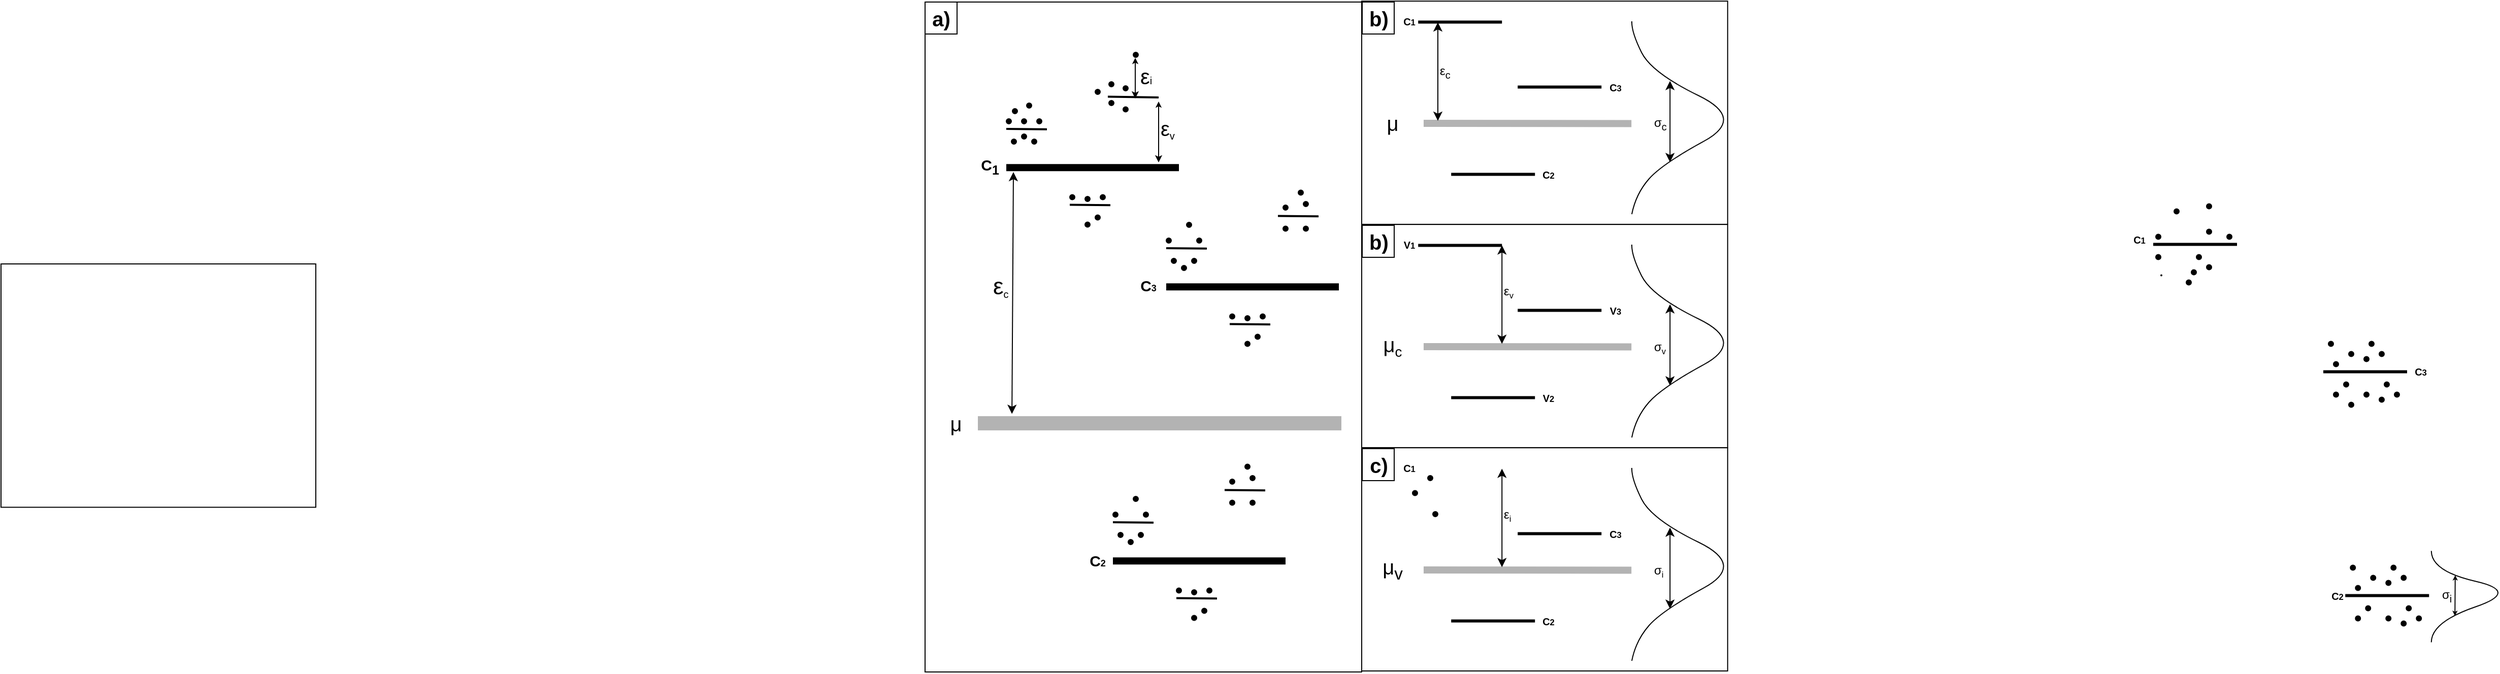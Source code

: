 <mxfile version="21.2.9" type="device">
  <diagram name="Page-1" id="FfpQ_IazZVa8o45NC3K8">
    <mxGraphModel dx="3419" dy="682" grid="1" gridSize="10" guides="1" tooltips="1" connect="1" arrows="1" fold="1" page="1" pageScale="1" pageWidth="2339" pageHeight="3300" math="0" shadow="0">
      <root>
        <mxCell id="0" />
        <mxCell id="1" parent="0" />
        <mxCell id="MrRq66L4TLLm8c6IWFrE-815" value="" style="rounded=0;whiteSpace=wrap;html=1;fillColor=none;" vertex="1" parent="1">
          <mxGeometry x="890" y="61" width="430" height="660" as="geometry" />
        </mxCell>
        <mxCell id="MrRq66L4TLLm8c6IWFrE-690" value="" style="rounded=0;whiteSpace=wrap;html=1;fillColor=none;movable=0;resizable=0;rotatable=0;deletable=0;editable=0;locked=1;connectable=0;" vertex="1" parent="1">
          <mxGeometry x="-20" y="319" width="310" height="239.75" as="geometry" />
        </mxCell>
        <mxCell id="MrRq66L4TLLm8c6IWFrE-689" value="" style="rounded=0;whiteSpace=wrap;html=1;fillColor=none;" vertex="1" parent="1">
          <mxGeometry x="1320" y="60.12" width="360.38" height="219.88" as="geometry" />
        </mxCell>
        <mxCell id="MrRq66L4TLLm8c6IWFrE-182" value="" style="ellipse;whiteSpace=wrap;html=1;aspect=fixed;fillColor=#000000;" vertex="1" parent="1">
          <mxGeometry x="2102" y="309.75" width="5" height="5" as="geometry" />
        </mxCell>
        <mxCell id="MrRq66L4TLLm8c6IWFrE-183" value="" style="endArrow=none;html=1;rounded=0;strokeColor=#B3B3B3;strokeWidth=14;" edge="1" parent="1">
          <mxGeometry width="50" height="50" relative="1" as="geometry">
            <mxPoint x="942" y="476" as="sourcePoint" />
            <mxPoint x="1300" y="476" as="targetPoint" />
          </mxGeometry>
        </mxCell>
        <mxCell id="MrRq66L4TLLm8c6IWFrE-185" value="" style="endArrow=none;html=1;rounded=0;strokeWidth=3;" edge="1" parent="1">
          <mxGeometry width="50" height="50" relative="1" as="geometry">
            <mxPoint x="2099.5" y="299.75" as="sourcePoint" />
            <mxPoint x="2182" y="299.75" as="targetPoint" />
          </mxGeometry>
        </mxCell>
        <mxCell id="MrRq66L4TLLm8c6IWFrE-188" value="" style="ellipse;whiteSpace=wrap;html=1;aspect=fixed;fillColor=#000000;" vertex="1" parent="1">
          <mxGeometry x="2132" y="334.75" width="5" height="5" as="geometry" />
        </mxCell>
        <mxCell id="MrRq66L4TLLm8c6IWFrE-189" value="" style="ellipse;whiteSpace=wrap;html=1;aspect=fixed;fillColor=#000000;" vertex="1" parent="1">
          <mxGeometry x="2107" y="329.75" width="1" height="1" as="geometry" />
        </mxCell>
        <mxCell id="MrRq66L4TLLm8c6IWFrE-190" value="" style="ellipse;whiteSpace=wrap;html=1;aspect=fixed;fillColor=#000000;" vertex="1" parent="1">
          <mxGeometry x="2142" y="309.75" width="5" height="5" as="geometry" />
        </mxCell>
        <mxCell id="MrRq66L4TLLm8c6IWFrE-191" value="" style="ellipse;whiteSpace=wrap;html=1;aspect=fixed;fillColor=#000000;" vertex="1" parent="1">
          <mxGeometry x="2152" y="259.75" width="5" height="5" as="geometry" />
        </mxCell>
        <mxCell id="MrRq66L4TLLm8c6IWFrE-192" value="" style="ellipse;whiteSpace=wrap;html=1;aspect=fixed;fillColor=#000000;" vertex="1" parent="1">
          <mxGeometry x="2152" y="319.75" width="5" height="5" as="geometry" />
        </mxCell>
        <mxCell id="MrRq66L4TLLm8c6IWFrE-193" value="" style="ellipse;whiteSpace=wrap;html=1;aspect=fixed;fillColor=#000000;" vertex="1" parent="1">
          <mxGeometry x="2102" y="289.75" width="5" height="5" as="geometry" />
        </mxCell>
        <mxCell id="MrRq66L4TLLm8c6IWFrE-194" value="" style="ellipse;whiteSpace=wrap;html=1;aspect=fixed;fillColor=#000000;" vertex="1" parent="1">
          <mxGeometry x="2172" y="289.75" width="5" height="5" as="geometry" />
        </mxCell>
        <mxCell id="MrRq66L4TLLm8c6IWFrE-195" value="" style="ellipse;whiteSpace=wrap;html=1;aspect=fixed;fillColor=#000000;" vertex="1" parent="1">
          <mxGeometry x="2137" y="324.75" width="5" height="5" as="geometry" />
        </mxCell>
        <mxCell id="MrRq66L4TLLm8c6IWFrE-196" value="" style="ellipse;whiteSpace=wrap;html=1;aspect=fixed;fillColor=#000000;" vertex="1" parent="1">
          <mxGeometry x="2120" y="264.75" width="5" height="5" as="geometry" />
        </mxCell>
        <mxCell id="MrRq66L4TLLm8c6IWFrE-197" value="" style="ellipse;whiteSpace=wrap;html=1;aspect=fixed;fillColor=#000000;" vertex="1" parent="1">
          <mxGeometry x="2152" y="284.75" width="5" height="5" as="geometry" />
        </mxCell>
        <mxCell id="MrRq66L4TLLm8c6IWFrE-198" value="" style="endArrow=none;html=1;rounded=0;strokeWidth=3;" edge="1" parent="1">
          <mxGeometry width="50" height="50" relative="1" as="geometry">
            <mxPoint x="2288.63" y="645.75" as="sourcePoint" />
            <mxPoint x="2371.13" y="645.75" as="targetPoint" />
          </mxGeometry>
        </mxCell>
        <mxCell id="MrRq66L4TLLm8c6IWFrE-199" value="" style="ellipse;whiteSpace=wrap;html=1;aspect=fixed;fillColor=#000000;" vertex="1" parent="1">
          <mxGeometry x="2293.63" y="615.75" width="5" height="5" as="geometry" />
        </mxCell>
        <mxCell id="MrRq66L4TLLm8c6IWFrE-200" value="" style="ellipse;whiteSpace=wrap;html=1;aspect=fixed;fillColor=#000000;" vertex="1" parent="1">
          <mxGeometry x="2313.63" y="625.75" width="5" height="5" as="geometry" />
        </mxCell>
        <mxCell id="MrRq66L4TLLm8c6IWFrE-201" value="" style="ellipse;whiteSpace=wrap;html=1;aspect=fixed;fillColor=#000000;" vertex="1" parent="1">
          <mxGeometry x="2298.63" y="635.75" width="5" height="5" as="geometry" />
        </mxCell>
        <mxCell id="MrRq66L4TLLm8c6IWFrE-202" value="" style="ellipse;whiteSpace=wrap;html=1;aspect=fixed;fillColor=#000000;" vertex="1" parent="1">
          <mxGeometry x="2333.63" y="615.75" width="5" height="5" as="geometry" />
        </mxCell>
        <mxCell id="MrRq66L4TLLm8c6IWFrE-203" value="" style="ellipse;whiteSpace=wrap;html=1;aspect=fixed;fillColor=#000000;" vertex="1" parent="1">
          <mxGeometry x="2343.63" y="625.75" width="5" height="5" as="geometry" />
        </mxCell>
        <mxCell id="MrRq66L4TLLm8c6IWFrE-204" value="" style="ellipse;whiteSpace=wrap;html=1;aspect=fixed;fillColor=#000000;" vertex="1" parent="1">
          <mxGeometry x="2328.63" y="630.75" width="5" height="5" as="geometry" />
        </mxCell>
        <mxCell id="MrRq66L4TLLm8c6IWFrE-205" value="" style="ellipse;whiteSpace=wrap;html=1;aspect=fixed;fillColor=#000000;" vertex="1" parent="1">
          <mxGeometry x="2308.63" y="655.75" width="5" height="5" as="geometry" />
        </mxCell>
        <mxCell id="MrRq66L4TLLm8c6IWFrE-206" value="" style="ellipse;whiteSpace=wrap;html=1;aspect=fixed;fillColor=#000000;" vertex="1" parent="1">
          <mxGeometry x="2328.63" y="665.75" width="5" height="5" as="geometry" />
        </mxCell>
        <mxCell id="MrRq66L4TLLm8c6IWFrE-207" value="" style="ellipse;whiteSpace=wrap;html=1;aspect=fixed;fillColor=#000000;" vertex="1" parent="1">
          <mxGeometry x="2348.63" y="655.75" width="5" height="5" as="geometry" />
        </mxCell>
        <mxCell id="MrRq66L4TLLm8c6IWFrE-208" value="" style="ellipse;whiteSpace=wrap;html=1;aspect=fixed;fillColor=#000000;" vertex="1" parent="1">
          <mxGeometry x="2358.63" y="665.75" width="5" height="5" as="geometry" />
        </mxCell>
        <mxCell id="MrRq66L4TLLm8c6IWFrE-209" value="" style="ellipse;whiteSpace=wrap;html=1;aspect=fixed;fillColor=#000000;" vertex="1" parent="1">
          <mxGeometry x="2343.63" y="670.75" width="5" height="5" as="geometry" />
        </mxCell>
        <mxCell id="MrRq66L4TLLm8c6IWFrE-210" value="" style="ellipse;whiteSpace=wrap;html=1;aspect=fixed;fillColor=#000000;" vertex="1" parent="1">
          <mxGeometry x="2298.63" y="665.75" width="5" height="5" as="geometry" />
        </mxCell>
        <mxCell id="MrRq66L4TLLm8c6IWFrE-213" value="" style="endArrow=classic;startArrow=classic;html=1;rounded=0;endSize=2;startSize=2;" edge="1" parent="1">
          <mxGeometry width="50" height="50" relative="1" as="geometry">
            <mxPoint x="2396.63" y="665.75" as="sourcePoint" />
            <mxPoint x="2396.9" y="625.75" as="targetPoint" />
          </mxGeometry>
        </mxCell>
        <mxCell id="MrRq66L4TLLm8c6IWFrE-214" value="σ&lt;sub&gt;i&lt;/sub&gt;" style="text;html=1;strokeColor=none;fillColor=none;align=left;verticalAlign=middle;whiteSpace=wrap;rounded=0;" vertex="1" parent="1">
          <mxGeometry x="2381.63" y="630.75" width="20" height="30" as="geometry" />
        </mxCell>
        <mxCell id="MrRq66L4TLLm8c6IWFrE-215" value="&lt;b style=&quot;&quot;&gt;&lt;font size=&quot;1&quot;&gt;C&lt;/font&gt;&lt;span style=&quot;font-size: 8.333px;&quot;&gt;1&lt;/span&gt;&lt;/b&gt;" style="text;html=1;strokeColor=none;fillColor=none;align=center;verticalAlign=middle;whiteSpace=wrap;rounded=0;" vertex="1" parent="1">
          <mxGeometry x="2070" y="280.25" width="32" height="30" as="geometry" />
        </mxCell>
        <mxCell id="MrRq66L4TLLm8c6IWFrE-216" value="&lt;b style=&quot;&quot;&gt;&lt;font size=&quot;1&quot;&gt;C&lt;/font&gt;&lt;span style=&quot;font-size: 8.333px;&quot;&gt;2&lt;/span&gt;&lt;/b&gt;" style="text;html=1;strokeColor=none;fillColor=none;align=center;verticalAlign=middle;whiteSpace=wrap;rounded=0;" vertex="1" parent="1">
          <mxGeometry x="2265.13" y="630.75" width="32" height="30" as="geometry" />
        </mxCell>
        <mxCell id="MrRq66L4TLLm8c6IWFrE-217" value="" style="endArrow=none;html=1;rounded=0;strokeWidth=3;" edge="1" parent="1">
          <mxGeometry width="50" height="50" relative="1" as="geometry">
            <mxPoint x="2267" y="425.25" as="sourcePoint" />
            <mxPoint x="2349.5" y="425.25" as="targetPoint" />
          </mxGeometry>
        </mxCell>
        <mxCell id="MrRq66L4TLLm8c6IWFrE-218" value="" style="ellipse;whiteSpace=wrap;html=1;aspect=fixed;fillColor=#000000;" vertex="1" parent="1">
          <mxGeometry x="2272" y="395.25" width="5" height="5" as="geometry" />
        </mxCell>
        <mxCell id="MrRq66L4TLLm8c6IWFrE-219" value="" style="ellipse;whiteSpace=wrap;html=1;aspect=fixed;fillColor=#000000;" vertex="1" parent="1">
          <mxGeometry x="2292" y="405.25" width="5" height="5" as="geometry" />
        </mxCell>
        <mxCell id="MrRq66L4TLLm8c6IWFrE-220" value="" style="ellipse;whiteSpace=wrap;html=1;aspect=fixed;fillColor=#000000;" vertex="1" parent="1">
          <mxGeometry x="2277" y="415.25" width="5" height="5" as="geometry" />
        </mxCell>
        <mxCell id="MrRq66L4TLLm8c6IWFrE-221" value="" style="ellipse;whiteSpace=wrap;html=1;aspect=fixed;fillColor=#000000;" vertex="1" parent="1">
          <mxGeometry x="2312" y="395.25" width="5" height="5" as="geometry" />
        </mxCell>
        <mxCell id="MrRq66L4TLLm8c6IWFrE-222" value="" style="ellipse;whiteSpace=wrap;html=1;aspect=fixed;fillColor=#000000;" vertex="1" parent="1">
          <mxGeometry x="2322" y="405.25" width="5" height="5" as="geometry" />
        </mxCell>
        <mxCell id="MrRq66L4TLLm8c6IWFrE-223" value="" style="ellipse;whiteSpace=wrap;html=1;aspect=fixed;fillColor=#000000;" vertex="1" parent="1">
          <mxGeometry x="2307" y="410.25" width="5" height="5" as="geometry" />
        </mxCell>
        <mxCell id="MrRq66L4TLLm8c6IWFrE-224" value="" style="ellipse;whiteSpace=wrap;html=1;aspect=fixed;fillColor=#000000;" vertex="1" parent="1">
          <mxGeometry x="2287" y="435.25" width="5" height="5" as="geometry" />
        </mxCell>
        <mxCell id="MrRq66L4TLLm8c6IWFrE-225" value="" style="ellipse;whiteSpace=wrap;html=1;aspect=fixed;fillColor=#000000;" vertex="1" parent="1">
          <mxGeometry x="2307" y="445.25" width="5" height="5" as="geometry" />
        </mxCell>
        <mxCell id="MrRq66L4TLLm8c6IWFrE-226" value="" style="ellipse;whiteSpace=wrap;html=1;aspect=fixed;fillColor=#000000;" vertex="1" parent="1">
          <mxGeometry x="2292" y="455.25" width="5" height="5" as="geometry" />
        </mxCell>
        <mxCell id="MrRq66L4TLLm8c6IWFrE-227" value="" style="ellipse;whiteSpace=wrap;html=1;aspect=fixed;fillColor=#000000;" vertex="1" parent="1">
          <mxGeometry x="2327" y="435.25" width="5" height="5" as="geometry" />
        </mxCell>
        <mxCell id="MrRq66L4TLLm8c6IWFrE-228" value="" style="ellipse;whiteSpace=wrap;html=1;aspect=fixed;fillColor=#000000;" vertex="1" parent="1">
          <mxGeometry x="2337" y="445.25" width="5" height="5" as="geometry" />
        </mxCell>
        <mxCell id="MrRq66L4TLLm8c6IWFrE-229" value="" style="ellipse;whiteSpace=wrap;html=1;aspect=fixed;fillColor=#000000;" vertex="1" parent="1">
          <mxGeometry x="2322" y="450.25" width="5" height="5" as="geometry" />
        </mxCell>
        <mxCell id="MrRq66L4TLLm8c6IWFrE-230" value="" style="ellipse;whiteSpace=wrap;html=1;aspect=fixed;fillColor=#000000;" vertex="1" parent="1">
          <mxGeometry x="2277" y="445.25" width="5" height="5" as="geometry" />
        </mxCell>
        <mxCell id="MrRq66L4TLLm8c6IWFrE-231" value="&lt;b style=&quot;&quot;&gt;&lt;font size=&quot;1&quot;&gt;C&lt;/font&gt;&lt;span style=&quot;font-size: 8.333px;&quot;&gt;3&lt;/span&gt;&lt;/b&gt;" style="text;html=1;strokeColor=none;fillColor=none;align=center;verticalAlign=middle;whiteSpace=wrap;rounded=0;" vertex="1" parent="1">
          <mxGeometry x="2347" y="410.25" width="32" height="30" as="geometry" />
        </mxCell>
        <mxCell id="MrRq66L4TLLm8c6IWFrE-232" value="" style="curved=1;endArrow=none;html=1;rounded=0;endFill=0;" edge="1" parent="1">
          <mxGeometry width="50" height="50" relative="1" as="geometry">
            <mxPoint x="2373.38" y="691.75" as="sourcePoint" />
            <mxPoint x="2373.38" y="601.75" as="targetPoint" />
            <Array as="points">
              <mxPoint x="2373.38" y="671.75" />
              <mxPoint x="2460.88" y="641.75" />
              <mxPoint x="2373.38" y="621.75" />
            </Array>
          </mxGeometry>
        </mxCell>
        <mxCell id="MrRq66L4TLLm8c6IWFrE-233" value="" style="curved=1;endArrow=none;html=1;rounded=0;endFill=0;" edge="1" parent="1">
          <mxGeometry width="50" height="50" relative="1" as="geometry">
            <mxPoint x="1586" y="270" as="sourcePoint" />
            <mxPoint x="1586" y="80" as="targetPoint" />
            <Array as="points">
              <mxPoint x="1590" y="250" />
              <mxPoint x="1615.63" y="220.74" />
              <mxPoint x="1698.13" y="175.74" />
              <mxPoint x="1605.63" y="130.74" />
              <mxPoint x="1585.63" y="90.74" />
            </Array>
          </mxGeometry>
        </mxCell>
        <mxCell id="MrRq66L4TLLm8c6IWFrE-234" value="" style="endArrow=none;html=1;rounded=0;strokeColor=#B3B3B3;strokeWidth=7;" edge="1" parent="1">
          <mxGeometry width="50" height="50" relative="1" as="geometry">
            <mxPoint x="1381" y="180.5" as="sourcePoint" />
            <mxPoint x="1585.63" y="180.74" as="targetPoint" />
          </mxGeometry>
        </mxCell>
        <mxCell id="MrRq66L4TLLm8c6IWFrE-236" value="" style="endArrow=none;html=1;rounded=0;strokeWidth=3;" edge="1" parent="1">
          <mxGeometry width="50" height="50" relative="1" as="geometry">
            <mxPoint x="1375.63" y="80.74" as="sourcePoint" />
            <mxPoint x="1458.13" y="80.74" as="targetPoint" />
          </mxGeometry>
        </mxCell>
        <mxCell id="MrRq66L4TLLm8c6IWFrE-237" value="" style="endArrow=classic;startArrow=classic;html=1;rounded=0;" edge="1" parent="1">
          <mxGeometry width="50" height="50" relative="1" as="geometry">
            <mxPoint x="1395" y="178" as="sourcePoint" />
            <mxPoint x="1395" y="81" as="targetPoint" />
          </mxGeometry>
        </mxCell>
        <mxCell id="MrRq66L4TLLm8c6IWFrE-238" value="&lt;div style=&quot;&quot;&gt;&lt;span style=&quot;background-color: initial;&quot;&gt;ε&lt;/span&gt;&lt;sub style=&quot;background-color: initial;&quot;&gt;c&lt;/sub&gt;&lt;/div&gt;" style="text;html=1;strokeColor=none;fillColor=none;align=left;verticalAlign=middle;whiteSpace=wrap;rounded=0;" vertex="1" parent="1">
          <mxGeometry x="1395" y="114.5" width="20" height="30" as="geometry" />
        </mxCell>
        <mxCell id="MrRq66L4TLLm8c6IWFrE-239" value="" style="endArrow=none;html=1;rounded=0;strokeWidth=3;" edge="1" parent="1">
          <mxGeometry width="50" height="50" relative="1" as="geometry">
            <mxPoint x="1408.13" y="230.74" as="sourcePoint" />
            <mxPoint x="1490.63" y="230.74" as="targetPoint" />
          </mxGeometry>
        </mxCell>
        <mxCell id="MrRq66L4TLLm8c6IWFrE-240" value="&lt;b style=&quot;&quot;&gt;&lt;font size=&quot;1&quot;&gt;C&lt;/font&gt;&lt;span style=&quot;font-size: 8.333px;&quot;&gt;2&lt;/span&gt;&lt;/b&gt;" style="text;html=1;strokeColor=none;fillColor=none;align=center;verticalAlign=middle;whiteSpace=wrap;rounded=0;" vertex="1" parent="1">
          <mxGeometry x="1488.13" y="215.74" width="32" height="30" as="geometry" />
        </mxCell>
        <mxCell id="MrRq66L4TLLm8c6IWFrE-241" value="" style="endArrow=none;html=1;rounded=0;strokeWidth=3;" edge="1" parent="1">
          <mxGeometry width="50" height="50" relative="1" as="geometry">
            <mxPoint x="1473.63" y="144.74" as="sourcePoint" />
            <mxPoint x="1556.13" y="144.74" as="targetPoint" />
          </mxGeometry>
        </mxCell>
        <mxCell id="MrRq66L4TLLm8c6IWFrE-242" value="&lt;b style=&quot;&quot;&gt;&lt;font size=&quot;1&quot;&gt;C&lt;/font&gt;&lt;span style=&quot;font-size: 8.333px;&quot;&gt;3&lt;/span&gt;&lt;/b&gt;" style="text;html=1;strokeColor=none;fillColor=none;align=center;verticalAlign=middle;whiteSpace=wrap;rounded=0;" vertex="1" parent="1">
          <mxGeometry x="1553.63" y="129.74" width="32" height="30" as="geometry" />
        </mxCell>
        <mxCell id="MrRq66L4TLLm8c6IWFrE-243" value="&lt;b style=&quot;&quot;&gt;&lt;font size=&quot;1&quot;&gt;C&lt;/font&gt;&lt;span style=&quot;font-size: 8.333px;&quot;&gt;1&lt;/span&gt;&lt;/b&gt;" style="text;html=1;strokeColor=none;fillColor=none;align=center;verticalAlign=middle;whiteSpace=wrap;rounded=0;" vertex="1" parent="1">
          <mxGeometry x="1350.63" y="64.74" width="32" height="30" as="geometry" />
        </mxCell>
        <mxCell id="MrRq66L4TLLm8c6IWFrE-244" value="σ&lt;sub&gt;c&lt;/sub&gt;" style="text;html=1;strokeColor=none;fillColor=none;align=left;verticalAlign=middle;whiteSpace=wrap;rounded=0;" vertex="1" parent="1">
          <mxGeometry x="1605.63" y="165.74" width="20" height="30" as="geometry" />
        </mxCell>
        <mxCell id="MrRq66L4TLLm8c6IWFrE-245" value="" style="endArrow=classic;startArrow=classic;html=1;rounded=0;" edge="1" parent="1">
          <mxGeometry width="50" height="50" relative="1" as="geometry">
            <mxPoint x="1623.63" y="218.74" as="sourcePoint" />
            <mxPoint x="1623.63" y="138.74" as="targetPoint" />
          </mxGeometry>
        </mxCell>
        <mxCell id="MrRq66L4TLLm8c6IWFrE-701" value="&lt;font style=&quot;font-size: 20px;&quot;&gt;μ&lt;/font&gt;" style="text;html=1;strokeColor=none;fillColor=none;align=center;verticalAlign=middle;whiteSpace=wrap;rounded=0;" vertex="1" parent="1">
          <mxGeometry x="1339.63" y="165" width="21" height="30" as="geometry" />
        </mxCell>
        <mxCell id="MrRq66L4TLLm8c6IWFrE-704" value="&lt;b&gt;&lt;font style=&quot;font-size: 20px;&quot;&gt;b)&lt;/font&gt;&lt;/b&gt;" style="whiteSpace=wrap;html=1;aspect=fixed;" vertex="1" parent="1">
          <mxGeometry x="1320.5" y="61" width="31.5" height="31.5" as="geometry" />
        </mxCell>
        <mxCell id="MrRq66L4TLLm8c6IWFrE-708" value="" style="endArrow=none;html=1;rounded=0;strokeWidth=7;" edge="1" parent="1">
          <mxGeometry width="50" height="50" relative="1" as="geometry">
            <mxPoint x="970" y="224.17" as="sourcePoint" />
            <mxPoint x="1140" y="224.17" as="targetPoint" />
          </mxGeometry>
        </mxCell>
        <mxCell id="MrRq66L4TLLm8c6IWFrE-720" value="" style="endArrow=none;html=1;rounded=0;strokeWidth=2;" edge="1" parent="1">
          <mxGeometry width="50" height="50" relative="1" as="geometry">
            <mxPoint x="970" y="186" as="sourcePoint" />
            <mxPoint x="1010" y="186.33" as="targetPoint" />
          </mxGeometry>
        </mxCell>
        <mxCell id="MrRq66L4TLLm8c6IWFrE-724" value="" style="ellipse;whiteSpace=wrap;html=1;aspect=fixed;fillColor=#000000;" vertex="1" parent="1">
          <mxGeometry x="970" y="176" width="5" height="5" as="geometry" />
        </mxCell>
        <mxCell id="MrRq66L4TLLm8c6IWFrE-727" value="" style="ellipse;whiteSpace=wrap;html=1;aspect=fixed;fillColor=#000000;" vertex="1" parent="1">
          <mxGeometry x="975" y="196" width="5" height="5" as="geometry" />
        </mxCell>
        <mxCell id="MrRq66L4TLLm8c6IWFrE-728" value="" style="ellipse;whiteSpace=wrap;html=1;aspect=fixed;fillColor=#000000;" vertex="1" parent="1">
          <mxGeometry x="995" y="196" width="5" height="5" as="geometry" />
        </mxCell>
        <mxCell id="MrRq66L4TLLm8c6IWFrE-729" value="" style="ellipse;whiteSpace=wrap;html=1;aspect=fixed;fillColor=#000000;" vertex="1" parent="1">
          <mxGeometry x="1000" y="176" width="5" height="5" as="geometry" />
        </mxCell>
        <mxCell id="MrRq66L4TLLm8c6IWFrE-741" value="" style="ellipse;whiteSpace=wrap;html=1;aspect=fixed;fillColor=#000000;" vertex="1" parent="1">
          <mxGeometry x="990" y="160.5" width="5" height="5" as="geometry" />
        </mxCell>
        <mxCell id="MrRq66L4TLLm8c6IWFrE-742" value="" style="ellipse;whiteSpace=wrap;html=1;aspect=fixed;fillColor=#000000;" vertex="1" parent="1">
          <mxGeometry x="985" y="191" width="5" height="5" as="geometry" />
        </mxCell>
        <mxCell id="MrRq66L4TLLm8c6IWFrE-743" value="" style="endArrow=none;html=1;rounded=0;strokeWidth=2;" edge="1" parent="1">
          <mxGeometry width="50" height="50" relative="1" as="geometry">
            <mxPoint x="1070" y="154.25" as="sourcePoint" />
            <mxPoint x="1120" y="155" as="targetPoint" />
          </mxGeometry>
        </mxCell>
        <mxCell id="MrRq66L4TLLm8c6IWFrE-744" value="" style="ellipse;whiteSpace=wrap;html=1;aspect=fixed;fillColor=#000000;" vertex="1" parent="1">
          <mxGeometry x="1085" y="143.5" width="5" height="5" as="geometry" />
        </mxCell>
        <mxCell id="MrRq66L4TLLm8c6IWFrE-745" value="" style="ellipse;whiteSpace=wrap;html=1;aspect=fixed;fillColor=#000000;" vertex="1" parent="1">
          <mxGeometry x="1085" y="164.25" width="5" height="5" as="geometry" />
        </mxCell>
        <mxCell id="MrRq66L4TLLm8c6IWFrE-747" value="" style="ellipse;whiteSpace=wrap;html=1;aspect=fixed;fillColor=#000000;" vertex="1" parent="1">
          <mxGeometry x="1057.5" y="147" width="5" height="5" as="geometry" />
        </mxCell>
        <mxCell id="MrRq66L4TLLm8c6IWFrE-748" value="" style="ellipse;whiteSpace=wrap;html=1;aspect=fixed;fillColor=#000000;" vertex="1" parent="1">
          <mxGeometry x="1071" y="139.5" width="5" height="5" as="geometry" />
        </mxCell>
        <mxCell id="MrRq66L4TLLm8c6IWFrE-750" value="" style="endArrow=none;html=1;rounded=0;strokeWidth=2;" edge="1" parent="1">
          <mxGeometry width="50" height="50" relative="1" as="geometry">
            <mxPoint x="1032.5" y="260.75" as="sourcePoint" />
            <mxPoint x="1072.5" y="261.08" as="targetPoint" />
          </mxGeometry>
        </mxCell>
        <mxCell id="MrRq66L4TLLm8c6IWFrE-751" value="" style="ellipse;whiteSpace=wrap;html=1;aspect=fixed;fillColor=#000000;" vertex="1" parent="1">
          <mxGeometry x="1032.5" y="250.75" width="5" height="5" as="geometry" />
        </mxCell>
        <mxCell id="MrRq66L4TLLm8c6IWFrE-753" value="" style="ellipse;whiteSpace=wrap;html=1;aspect=fixed;fillColor=#000000;" vertex="1" parent="1">
          <mxGeometry x="1057.5" y="270.75" width="5" height="5" as="geometry" />
        </mxCell>
        <mxCell id="MrRq66L4TLLm8c6IWFrE-754" value="" style="ellipse;whiteSpace=wrap;html=1;aspect=fixed;fillColor=#000000;" vertex="1" parent="1">
          <mxGeometry x="1062.5" y="250.75" width="5" height="5" as="geometry" />
        </mxCell>
        <mxCell id="MrRq66L4TLLm8c6IWFrE-756" value="" style="ellipse;whiteSpace=wrap;html=1;aspect=fixed;fillColor=#000000;" vertex="1" parent="1">
          <mxGeometry x="1047.5" y="277.75" width="5" height="5" as="geometry" />
        </mxCell>
        <mxCell id="MrRq66L4TLLm8c6IWFrE-758" value="" style="ellipse;whiteSpace=wrap;html=1;aspect=fixed;fillColor=#000000;" vertex="1" parent="1">
          <mxGeometry x="1047.5" y="252.5" width="5" height="5" as="geometry" />
        </mxCell>
        <mxCell id="MrRq66L4TLLm8c6IWFrE-761" value="" style="endArrow=none;html=1;rounded=0;strokeWidth=7;" edge="1" parent="1">
          <mxGeometry width="50" height="50" relative="1" as="geometry">
            <mxPoint x="1127.5" y="341.67" as="sourcePoint" />
            <mxPoint x="1297.5" y="341.67" as="targetPoint" />
          </mxGeometry>
        </mxCell>
        <mxCell id="MrRq66L4TLLm8c6IWFrE-762" value="" style="endArrow=none;html=1;rounded=0;strokeWidth=2;" edge="1" parent="1">
          <mxGeometry width="50" height="50" relative="1" as="geometry">
            <mxPoint x="1127.5" y="303.5" as="sourcePoint" />
            <mxPoint x="1167.5" y="303.83" as="targetPoint" />
          </mxGeometry>
        </mxCell>
        <mxCell id="MrRq66L4TLLm8c6IWFrE-763" value="" style="ellipse;whiteSpace=wrap;html=1;aspect=fixed;fillColor=#000000;" vertex="1" parent="1">
          <mxGeometry x="1127.5" y="293.5" width="5" height="5" as="geometry" />
        </mxCell>
        <mxCell id="MrRq66L4TLLm8c6IWFrE-764" value="" style="ellipse;whiteSpace=wrap;html=1;aspect=fixed;fillColor=#000000;" vertex="1" parent="1">
          <mxGeometry x="1132.5" y="313.5" width="5" height="5" as="geometry" />
        </mxCell>
        <mxCell id="MrRq66L4TLLm8c6IWFrE-765" value="" style="ellipse;whiteSpace=wrap;html=1;aspect=fixed;fillColor=#000000;" vertex="1" parent="1">
          <mxGeometry x="1152.5" y="313.5" width="5" height="5" as="geometry" />
        </mxCell>
        <mxCell id="MrRq66L4TLLm8c6IWFrE-766" value="" style="ellipse;whiteSpace=wrap;html=1;aspect=fixed;fillColor=#000000;" vertex="1" parent="1">
          <mxGeometry x="1157.5" y="293.5" width="5" height="5" as="geometry" />
        </mxCell>
        <mxCell id="MrRq66L4TLLm8c6IWFrE-767" value="" style="ellipse;whiteSpace=wrap;html=1;aspect=fixed;fillColor=#000000;" vertex="1" parent="1">
          <mxGeometry x="1147.5" y="278" width="5" height="5" as="geometry" />
        </mxCell>
        <mxCell id="MrRq66L4TLLm8c6IWFrE-768" value="" style="ellipse;whiteSpace=wrap;html=1;aspect=fixed;fillColor=#000000;" vertex="1" parent="1">
          <mxGeometry x="1142.5" y="320.5" width="5" height="5" as="geometry" />
        </mxCell>
        <mxCell id="MrRq66L4TLLm8c6IWFrE-769" value="" style="endArrow=none;html=1;rounded=0;strokeWidth=2;" edge="1" parent="1">
          <mxGeometry width="50" height="50" relative="1" as="geometry">
            <mxPoint x="1237.5" y="271.75" as="sourcePoint" />
            <mxPoint x="1277.5" y="272.08" as="targetPoint" />
          </mxGeometry>
        </mxCell>
        <mxCell id="MrRq66L4TLLm8c6IWFrE-770" value="" style="ellipse;whiteSpace=wrap;html=1;aspect=fixed;fillColor=#000000;" vertex="1" parent="1">
          <mxGeometry x="1242.5" y="261" width="5" height="5" as="geometry" />
        </mxCell>
        <mxCell id="MrRq66L4TLLm8c6IWFrE-771" value="" style="ellipse;whiteSpace=wrap;html=1;aspect=fixed;fillColor=#000000;" vertex="1" parent="1">
          <mxGeometry x="1242.5" y="281.75" width="5" height="5" as="geometry" />
        </mxCell>
        <mxCell id="MrRq66L4TLLm8c6IWFrE-772" value="" style="ellipse;whiteSpace=wrap;html=1;aspect=fixed;fillColor=#000000;" vertex="1" parent="1">
          <mxGeometry x="1262.5" y="281.75" width="5" height="5" as="geometry" />
        </mxCell>
        <mxCell id="MrRq66L4TLLm8c6IWFrE-773" value="" style="ellipse;whiteSpace=wrap;html=1;aspect=fixed;fillColor=#000000;" vertex="1" parent="1">
          <mxGeometry x="1262.5" y="257.5" width="5" height="5" as="geometry" />
        </mxCell>
        <mxCell id="MrRq66L4TLLm8c6IWFrE-774" value="" style="ellipse;whiteSpace=wrap;html=1;aspect=fixed;fillColor=#000000;" vertex="1" parent="1">
          <mxGeometry x="1257.5" y="246.25" width="5" height="5" as="geometry" />
        </mxCell>
        <mxCell id="MrRq66L4TLLm8c6IWFrE-775" value="" style="endArrow=none;html=1;rounded=0;strokeWidth=2;" edge="1" parent="1">
          <mxGeometry width="50" height="50" relative="1" as="geometry">
            <mxPoint x="1190" y="378.25" as="sourcePoint" />
            <mxPoint x="1230" y="378.58" as="targetPoint" />
          </mxGeometry>
        </mxCell>
        <mxCell id="MrRq66L4TLLm8c6IWFrE-776" value="" style="ellipse;whiteSpace=wrap;html=1;aspect=fixed;fillColor=#000000;" vertex="1" parent="1">
          <mxGeometry x="1190" y="368.25" width="5" height="5" as="geometry" />
        </mxCell>
        <mxCell id="MrRq66L4TLLm8c6IWFrE-777" value="" style="ellipse;whiteSpace=wrap;html=1;aspect=fixed;fillColor=#000000;" vertex="1" parent="1">
          <mxGeometry x="1215" y="388.25" width="5" height="5" as="geometry" />
        </mxCell>
        <mxCell id="MrRq66L4TLLm8c6IWFrE-778" value="" style="ellipse;whiteSpace=wrap;html=1;aspect=fixed;fillColor=#000000;" vertex="1" parent="1">
          <mxGeometry x="1220" y="368.25" width="5" height="5" as="geometry" />
        </mxCell>
        <mxCell id="MrRq66L4TLLm8c6IWFrE-779" value="" style="ellipse;whiteSpace=wrap;html=1;aspect=fixed;fillColor=#000000;" vertex="1" parent="1">
          <mxGeometry x="1205" y="395.25" width="5" height="5" as="geometry" />
        </mxCell>
        <mxCell id="MrRq66L4TLLm8c6IWFrE-780" value="" style="ellipse;whiteSpace=wrap;html=1;aspect=fixed;fillColor=#000000;" vertex="1" parent="1">
          <mxGeometry x="1205" y="370" width="5" height="5" as="geometry" />
        </mxCell>
        <mxCell id="MrRq66L4TLLm8c6IWFrE-781" value="" style="endArrow=none;html=1;rounded=0;strokeWidth=7;" edge="1" parent="1">
          <mxGeometry width="50" height="50" relative="1" as="geometry">
            <mxPoint x="1075" y="611.67" as="sourcePoint" />
            <mxPoint x="1245" y="611.67" as="targetPoint" />
          </mxGeometry>
        </mxCell>
        <mxCell id="MrRq66L4TLLm8c6IWFrE-782" value="" style="endArrow=none;html=1;rounded=0;strokeWidth=2;" edge="1" parent="1">
          <mxGeometry width="50" height="50" relative="1" as="geometry">
            <mxPoint x="1075" y="573.5" as="sourcePoint" />
            <mxPoint x="1115" y="573.83" as="targetPoint" />
          </mxGeometry>
        </mxCell>
        <mxCell id="MrRq66L4TLLm8c6IWFrE-783" value="" style="ellipse;whiteSpace=wrap;html=1;aspect=fixed;fillColor=#000000;" vertex="1" parent="1">
          <mxGeometry x="1075" y="563.5" width="5" height="5" as="geometry" />
        </mxCell>
        <mxCell id="MrRq66L4TLLm8c6IWFrE-784" value="" style="ellipse;whiteSpace=wrap;html=1;aspect=fixed;fillColor=#000000;" vertex="1" parent="1">
          <mxGeometry x="1080" y="583.5" width="5" height="5" as="geometry" />
        </mxCell>
        <mxCell id="MrRq66L4TLLm8c6IWFrE-785" value="" style="ellipse;whiteSpace=wrap;html=1;aspect=fixed;fillColor=#000000;" vertex="1" parent="1">
          <mxGeometry x="1100" y="583.5" width="5" height="5" as="geometry" />
        </mxCell>
        <mxCell id="MrRq66L4TLLm8c6IWFrE-786" value="" style="ellipse;whiteSpace=wrap;html=1;aspect=fixed;fillColor=#000000;" vertex="1" parent="1">
          <mxGeometry x="1105" y="563.5" width="5" height="5" as="geometry" />
        </mxCell>
        <mxCell id="MrRq66L4TLLm8c6IWFrE-787" value="" style="ellipse;whiteSpace=wrap;html=1;aspect=fixed;fillColor=#000000;" vertex="1" parent="1">
          <mxGeometry x="1095" y="548" width="5" height="5" as="geometry" />
        </mxCell>
        <mxCell id="MrRq66L4TLLm8c6IWFrE-788" value="" style="ellipse;whiteSpace=wrap;html=1;aspect=fixed;fillColor=#000000;" vertex="1" parent="1">
          <mxGeometry x="1090" y="590.5" width="5" height="5" as="geometry" />
        </mxCell>
        <mxCell id="MrRq66L4TLLm8c6IWFrE-789" value="" style="endArrow=none;html=1;rounded=0;strokeWidth=2;" edge="1" parent="1">
          <mxGeometry width="50" height="50" relative="1" as="geometry">
            <mxPoint x="1185" y="541.75" as="sourcePoint" />
            <mxPoint x="1225" y="542.08" as="targetPoint" />
          </mxGeometry>
        </mxCell>
        <mxCell id="MrRq66L4TLLm8c6IWFrE-790" value="" style="ellipse;whiteSpace=wrap;html=1;aspect=fixed;fillColor=#000000;" vertex="1" parent="1">
          <mxGeometry x="1190" y="531" width="5" height="5" as="geometry" />
        </mxCell>
        <mxCell id="MrRq66L4TLLm8c6IWFrE-791" value="" style="ellipse;whiteSpace=wrap;html=1;aspect=fixed;fillColor=#000000;" vertex="1" parent="1">
          <mxGeometry x="1190" y="551.75" width="5" height="5" as="geometry" />
        </mxCell>
        <mxCell id="MrRq66L4TLLm8c6IWFrE-792" value="" style="ellipse;whiteSpace=wrap;html=1;aspect=fixed;fillColor=#000000;" vertex="1" parent="1">
          <mxGeometry x="1210" y="551.75" width="5" height="5" as="geometry" />
        </mxCell>
        <mxCell id="MrRq66L4TLLm8c6IWFrE-793" value="" style="ellipse;whiteSpace=wrap;html=1;aspect=fixed;fillColor=#000000;" vertex="1" parent="1">
          <mxGeometry x="1210" y="527.5" width="5" height="5" as="geometry" />
        </mxCell>
        <mxCell id="MrRq66L4TLLm8c6IWFrE-794" value="" style="ellipse;whiteSpace=wrap;html=1;aspect=fixed;fillColor=#000000;" vertex="1" parent="1">
          <mxGeometry x="1205" y="516.25" width="5" height="5" as="geometry" />
        </mxCell>
        <mxCell id="MrRq66L4TLLm8c6IWFrE-795" value="" style="endArrow=none;html=1;rounded=0;strokeWidth=2;" edge="1" parent="1">
          <mxGeometry width="50" height="50" relative="1" as="geometry">
            <mxPoint x="1137.5" y="648.25" as="sourcePoint" />
            <mxPoint x="1177.5" y="648.58" as="targetPoint" />
          </mxGeometry>
        </mxCell>
        <mxCell id="MrRq66L4TLLm8c6IWFrE-796" value="" style="ellipse;whiteSpace=wrap;html=1;aspect=fixed;fillColor=#000000;" vertex="1" parent="1">
          <mxGeometry x="1137.5" y="638.25" width="5" height="5" as="geometry" />
        </mxCell>
        <mxCell id="MrRq66L4TLLm8c6IWFrE-797" value="" style="ellipse;whiteSpace=wrap;html=1;aspect=fixed;fillColor=#000000;" vertex="1" parent="1">
          <mxGeometry x="1162.5" y="658.25" width="5" height="5" as="geometry" />
        </mxCell>
        <mxCell id="MrRq66L4TLLm8c6IWFrE-798" value="" style="ellipse;whiteSpace=wrap;html=1;aspect=fixed;fillColor=#000000;" vertex="1" parent="1">
          <mxGeometry x="1167.5" y="638.25" width="5" height="5" as="geometry" />
        </mxCell>
        <mxCell id="MrRq66L4TLLm8c6IWFrE-799" value="" style="ellipse;whiteSpace=wrap;html=1;aspect=fixed;fillColor=#000000;" vertex="1" parent="1">
          <mxGeometry x="1152.5" y="665.25" width="5" height="5" as="geometry" />
        </mxCell>
        <mxCell id="MrRq66L4TLLm8c6IWFrE-800" value="" style="ellipse;whiteSpace=wrap;html=1;aspect=fixed;fillColor=#000000;" vertex="1" parent="1">
          <mxGeometry x="1152.5" y="640" width="5" height="5" as="geometry" />
        </mxCell>
        <mxCell id="MrRq66L4TLLm8c6IWFrE-801" value="&lt;b style=&quot;font-size: 15px;&quot;&gt;&lt;font style=&quot;font-size: 15px;&quot;&gt;C&lt;/font&gt;&lt;span style=&quot;&quot;&gt;&lt;sub&gt;1&lt;/sub&gt;&lt;/span&gt;&lt;/b&gt;" style="text;html=1;strokeColor=none;fillColor=none;align=center;verticalAlign=middle;whiteSpace=wrap;rounded=0;" vertex="1" parent="1">
          <mxGeometry x="938" y="208" width="32" height="30" as="geometry" />
        </mxCell>
        <mxCell id="MrRq66L4TLLm8c6IWFrE-802" value="&lt;b style=&quot;&quot;&gt;&lt;font style=&quot;font-size: 15px;&quot;&gt;C&lt;/font&gt;&lt;font style=&quot;font-size: 9px;&quot;&gt;3&lt;/font&gt;&lt;/b&gt;" style="text;html=1;strokeColor=none;fillColor=none;align=center;verticalAlign=middle;whiteSpace=wrap;rounded=0;" vertex="1" parent="1">
          <mxGeometry x="1094" y="324.5" width="32" height="30" as="geometry" />
        </mxCell>
        <mxCell id="MrRq66L4TLLm8c6IWFrE-803" value="&lt;b style=&quot;&quot;&gt;&lt;font style=&quot;font-size: 15px;&quot;&gt;C&lt;/font&gt;&lt;font style=&quot;font-size: 9px;&quot;&gt;2&lt;/font&gt;&lt;/b&gt;" style="text;html=1;strokeColor=none;fillColor=none;align=center;verticalAlign=middle;whiteSpace=wrap;rounded=0;" vertex="1" parent="1">
          <mxGeometry x="1044" y="595.5" width="32" height="30" as="geometry" />
        </mxCell>
        <mxCell id="MrRq66L4TLLm8c6IWFrE-804" value="" style="endArrow=classic;startArrow=classic;html=1;rounded=0;entryX=1;entryY=0.75;entryDx=0;entryDy=0;" edge="1" parent="1">
          <mxGeometry width="50" height="50" relative="1" as="geometry">
            <mxPoint x="975.57" y="466.75" as="sourcePoint" />
            <mxPoint x="977" y="228.5" as="targetPoint" />
          </mxGeometry>
        </mxCell>
        <mxCell id="MrRq66L4TLLm8c6IWFrE-805" value="&lt;div style=&quot;&quot;&gt;&lt;span style=&quot;background-color: initial;&quot;&gt;&lt;font style=&quot;font-size: 23px;&quot;&gt;ε&lt;/font&gt;&lt;/span&gt;&lt;sub style=&quot;background-color: initial;&quot;&gt;c&lt;/sub&gt;&lt;/div&gt;" style="text;html=1;strokeColor=none;fillColor=none;align=left;verticalAlign=middle;whiteSpace=wrap;rounded=0;" vertex="1" parent="1">
          <mxGeometry x="955" y="325.75" width="20" height="30" as="geometry" />
        </mxCell>
        <mxCell id="MrRq66L4TLLm8c6IWFrE-806" value="" style="ellipse;whiteSpace=wrap;html=1;aspect=fixed;fillColor=#000000;" vertex="1" parent="1">
          <mxGeometry x="985" y="176" width="5" height="5" as="geometry" />
        </mxCell>
        <mxCell id="MrRq66L4TLLm8c6IWFrE-807" value="" style="ellipse;whiteSpace=wrap;html=1;aspect=fixed;fillColor=#000000;" vertex="1" parent="1">
          <mxGeometry x="976" y="166" width="5" height="5" as="geometry" />
        </mxCell>
        <mxCell id="MrRq66L4TLLm8c6IWFrE-808" value="" style="endArrow=classic;startArrow=classic;html=1;rounded=0;endSize=3;startSize=4;" edge="1" parent="1">
          <mxGeometry width="50" height="50" relative="1" as="geometry">
            <mxPoint x="1120" y="219" as="sourcePoint" />
            <mxPoint x="1120" y="159" as="targetPoint" />
          </mxGeometry>
        </mxCell>
        <mxCell id="MrRq66L4TLLm8c6IWFrE-809" value="&lt;div style=&quot;&quot;&gt;&lt;span style=&quot;background-color: initial;&quot;&gt;&lt;font style=&quot;font-size: 20px;&quot;&gt;ε&lt;/font&gt;&lt;/span&gt;&lt;sub style=&quot;background-color: initial;&quot;&gt;v&lt;/sub&gt;&lt;/div&gt;" style="text;html=1;strokeColor=none;fillColor=none;align=left;verticalAlign=middle;whiteSpace=wrap;rounded=0;" vertex="1" parent="1">
          <mxGeometry x="1120" y="171" width="20" height="30" as="geometry" />
        </mxCell>
        <mxCell id="MrRq66L4TLLm8c6IWFrE-810" value="" style="ellipse;whiteSpace=wrap;html=1;aspect=fixed;fillColor=#000000;" vertex="1" parent="1">
          <mxGeometry x="1071" y="158" width="5" height="5" as="geometry" />
        </mxCell>
        <mxCell id="MrRq66L4TLLm8c6IWFrE-812" value="" style="ellipse;whiteSpace=wrap;html=1;aspect=fixed;fillColor=#000000;" vertex="1" parent="1">
          <mxGeometry x="1095" y="110.5" width="5" height="5" as="geometry" />
        </mxCell>
        <mxCell id="MrRq66L4TLLm8c6IWFrE-813" value="" style="endArrow=classic;startArrow=classic;html=1;rounded=0;endSize=3;startSize=4;" edge="1" parent="1">
          <mxGeometry width="50" height="50" relative="1" as="geometry">
            <mxPoint x="1097" y="156" as="sourcePoint" />
            <mxPoint x="1097" y="116" as="targetPoint" />
          </mxGeometry>
        </mxCell>
        <mxCell id="MrRq66L4TLLm8c6IWFrE-814" value="&lt;div style=&quot;&quot;&gt;&lt;span style=&quot;background-color: initial;&quot;&gt;&lt;font style=&quot;font-size: 21px;&quot;&gt;ε&lt;/font&gt;&lt;span style=&quot;font-size: 10px;&quot;&gt;i&lt;/span&gt;&lt;/span&gt;&lt;/div&gt;" style="text;html=1;strokeColor=none;fillColor=none;align=left;verticalAlign=middle;whiteSpace=wrap;rounded=0;" vertex="1" parent="1">
          <mxGeometry x="1100" y="118.5" width="20" height="30" as="geometry" />
        </mxCell>
        <mxCell id="MrRq66L4TLLm8c6IWFrE-816" value="&lt;font style=&quot;font-size: 20px;&quot;&gt;μ&lt;/font&gt;" style="text;html=1;strokeColor=none;fillColor=none;align=center;verticalAlign=middle;whiteSpace=wrap;rounded=0;" vertex="1" parent="1">
          <mxGeometry x="910" y="461.25" width="21" height="30" as="geometry" />
        </mxCell>
        <mxCell id="MrRq66L4TLLm8c6IWFrE-834" value="" style="rounded=0;whiteSpace=wrap;html=1;fillColor=none;" vertex="1" parent="1">
          <mxGeometry x="1320" y="280.12" width="360.38" height="219.88" as="geometry" />
        </mxCell>
        <mxCell id="MrRq66L4TLLm8c6IWFrE-835" value="" style="curved=1;endArrow=none;html=1;rounded=0;endFill=0;" edge="1" parent="1">
          <mxGeometry width="50" height="50" relative="1" as="geometry">
            <mxPoint x="1586" y="490" as="sourcePoint" />
            <mxPoint x="1586" y="300" as="targetPoint" />
            <Array as="points">
              <mxPoint x="1590" y="470" />
              <mxPoint x="1615.63" y="440.74" />
              <mxPoint x="1698.13" y="395.74" />
              <mxPoint x="1605.63" y="350.74" />
              <mxPoint x="1585.63" y="310.74" />
            </Array>
          </mxGeometry>
        </mxCell>
        <mxCell id="MrRq66L4TLLm8c6IWFrE-836" value="" style="endArrow=none;html=1;rounded=0;strokeColor=#B3B3B3;strokeWidth=7;" edge="1" parent="1">
          <mxGeometry width="50" height="50" relative="1" as="geometry">
            <mxPoint x="1381" y="400.5" as="sourcePoint" />
            <mxPoint x="1585.63" y="400.74" as="targetPoint" />
          </mxGeometry>
        </mxCell>
        <mxCell id="MrRq66L4TLLm8c6IWFrE-837" value="" style="endArrow=none;html=1;rounded=0;strokeWidth=3;" edge="1" parent="1">
          <mxGeometry width="50" height="50" relative="1" as="geometry">
            <mxPoint x="1375.63" y="300.74" as="sourcePoint" />
            <mxPoint x="1458.13" y="300.74" as="targetPoint" />
          </mxGeometry>
        </mxCell>
        <mxCell id="MrRq66L4TLLm8c6IWFrE-838" value="" style="endArrow=classic;startArrow=classic;html=1;rounded=0;" edge="1" parent="1">
          <mxGeometry width="50" height="50" relative="1" as="geometry">
            <mxPoint x="1458.13" y="397.74" as="sourcePoint" />
            <mxPoint x="1458.13" y="300.74" as="targetPoint" />
          </mxGeometry>
        </mxCell>
        <mxCell id="MrRq66L4TLLm8c6IWFrE-839" value="&lt;div style=&quot;&quot;&gt;&lt;span style=&quot;background-color: initial;&quot;&gt;ε&lt;span style=&quot;font-size: 10px;&quot;&gt;&lt;sub&gt;v&lt;/sub&gt;&lt;/span&gt;&lt;/span&gt;&lt;/div&gt;" style="text;html=1;strokeColor=none;fillColor=none;align=left;verticalAlign=middle;whiteSpace=wrap;rounded=0;" vertex="1" parent="1">
          <mxGeometry x="1458.13" y="330.74" width="20" height="30" as="geometry" />
        </mxCell>
        <mxCell id="MrRq66L4TLLm8c6IWFrE-840" value="" style="endArrow=none;html=1;rounded=0;strokeWidth=3;" edge="1" parent="1">
          <mxGeometry width="50" height="50" relative="1" as="geometry">
            <mxPoint x="1408.13" y="450.74" as="sourcePoint" />
            <mxPoint x="1490.63" y="450.74" as="targetPoint" />
          </mxGeometry>
        </mxCell>
        <mxCell id="MrRq66L4TLLm8c6IWFrE-841" value="&lt;b style=&quot;&quot;&gt;&lt;font size=&quot;1&quot;&gt;V&lt;/font&gt;&lt;span style=&quot;font-size: 8.333px;&quot;&gt;2&lt;/span&gt;&lt;/b&gt;" style="text;html=1;strokeColor=none;fillColor=none;align=center;verticalAlign=middle;whiteSpace=wrap;rounded=0;" vertex="1" parent="1">
          <mxGeometry x="1488.13" y="435.74" width="32" height="30" as="geometry" />
        </mxCell>
        <mxCell id="MrRq66L4TLLm8c6IWFrE-842" value="" style="endArrow=none;html=1;rounded=0;strokeWidth=3;" edge="1" parent="1">
          <mxGeometry width="50" height="50" relative="1" as="geometry">
            <mxPoint x="1473.63" y="364.74" as="sourcePoint" />
            <mxPoint x="1556.13" y="364.74" as="targetPoint" />
          </mxGeometry>
        </mxCell>
        <mxCell id="MrRq66L4TLLm8c6IWFrE-843" value="&lt;b style=&quot;&quot;&gt;&lt;font size=&quot;1&quot;&gt;V&lt;/font&gt;&lt;span style=&quot;font-size: 8.333px;&quot;&gt;3&lt;/span&gt;&lt;/b&gt;" style="text;html=1;strokeColor=none;fillColor=none;align=center;verticalAlign=middle;whiteSpace=wrap;rounded=0;" vertex="1" parent="1">
          <mxGeometry x="1553.63" y="349.74" width="32" height="30" as="geometry" />
        </mxCell>
        <mxCell id="MrRq66L4TLLm8c6IWFrE-844" value="&lt;b style=&quot;&quot;&gt;&lt;font size=&quot;1&quot;&gt;V&lt;/font&gt;&lt;span style=&quot;font-size: 8.333px;&quot;&gt;1&lt;/span&gt;&lt;/b&gt;" style="text;html=1;strokeColor=none;fillColor=none;align=center;verticalAlign=middle;whiteSpace=wrap;rounded=0;" vertex="1" parent="1">
          <mxGeometry x="1350.63" y="284.74" width="32" height="30" as="geometry" />
        </mxCell>
        <mxCell id="MrRq66L4TLLm8c6IWFrE-845" value="σ&lt;span style=&quot;font-size: 10px;&quot;&gt;&lt;sub&gt;v&lt;/sub&gt;&lt;/span&gt;" style="text;html=1;strokeColor=none;fillColor=none;align=left;verticalAlign=middle;whiteSpace=wrap;rounded=0;" vertex="1" parent="1">
          <mxGeometry x="1605.63" y="385.74" width="20" height="30" as="geometry" />
        </mxCell>
        <mxCell id="MrRq66L4TLLm8c6IWFrE-846" value="" style="endArrow=classic;startArrow=classic;html=1;rounded=0;" edge="1" parent="1">
          <mxGeometry width="50" height="50" relative="1" as="geometry">
            <mxPoint x="1623.63" y="438.74" as="sourcePoint" />
            <mxPoint x="1623.63" y="358.74" as="targetPoint" />
          </mxGeometry>
        </mxCell>
        <mxCell id="MrRq66L4TLLm8c6IWFrE-847" value="&lt;font style=&quot;font-size: 20px;&quot;&gt;μ&lt;/font&gt;&lt;font style=&quot;font-size: 16.667px;&quot;&gt;&lt;sub&gt;c&lt;/sub&gt;&lt;/font&gt;" style="text;html=1;strokeColor=none;fillColor=none;align=center;verticalAlign=middle;whiteSpace=wrap;rounded=0;" vertex="1" parent="1">
          <mxGeometry x="1339.63" y="385" width="21" height="30" as="geometry" />
        </mxCell>
        <mxCell id="MrRq66L4TLLm8c6IWFrE-848" value="&lt;b&gt;&lt;font style=&quot;font-size: 20px;&quot;&gt;b)&lt;/font&gt;&lt;/b&gt;" style="whiteSpace=wrap;html=1;aspect=fixed;" vertex="1" parent="1">
          <mxGeometry x="1320.5" y="281" width="31.5" height="31.5" as="geometry" />
        </mxCell>
        <mxCell id="MrRq66L4TLLm8c6IWFrE-849" value="" style="rounded=0;whiteSpace=wrap;html=1;fillColor=none;" vertex="1" parent="1">
          <mxGeometry x="1320" y="500.12" width="360.38" height="219.88" as="geometry" />
        </mxCell>
        <mxCell id="MrRq66L4TLLm8c6IWFrE-850" value="" style="curved=1;endArrow=none;html=1;rounded=0;endFill=0;" edge="1" parent="1">
          <mxGeometry width="50" height="50" relative="1" as="geometry">
            <mxPoint x="1586" y="710" as="sourcePoint" />
            <mxPoint x="1586" y="520" as="targetPoint" />
            <Array as="points">
              <mxPoint x="1590" y="690" />
              <mxPoint x="1615.63" y="660.74" />
              <mxPoint x="1698.13" y="615.74" />
              <mxPoint x="1605.63" y="570.74" />
              <mxPoint x="1585.63" y="530.74" />
            </Array>
          </mxGeometry>
        </mxCell>
        <mxCell id="MrRq66L4TLLm8c6IWFrE-851" value="" style="endArrow=none;html=1;rounded=0;strokeColor=#B3B3B3;strokeWidth=7;" edge="1" parent="1">
          <mxGeometry width="50" height="50" relative="1" as="geometry">
            <mxPoint x="1381" y="620.5" as="sourcePoint" />
            <mxPoint x="1585.63" y="620.74" as="targetPoint" />
          </mxGeometry>
        </mxCell>
        <mxCell id="MrRq66L4TLLm8c6IWFrE-853" value="" style="endArrow=classic;startArrow=classic;html=1;rounded=0;" edge="1" parent="1">
          <mxGeometry width="50" height="50" relative="1" as="geometry">
            <mxPoint x="1458.13" y="617.74" as="sourcePoint" />
            <mxPoint x="1458.13" y="520.74" as="targetPoint" />
          </mxGeometry>
        </mxCell>
        <mxCell id="MrRq66L4TLLm8c6IWFrE-854" value="&lt;div style=&quot;&quot;&gt;&lt;span style=&quot;background-color: initial;&quot;&gt;ε&lt;span style=&quot;font-size: 10px;&quot;&gt;&lt;sub&gt;i&lt;/sub&gt;&lt;/span&gt;&lt;/span&gt;&lt;/div&gt;" style="text;html=1;strokeColor=none;fillColor=none;align=left;verticalAlign=middle;whiteSpace=wrap;rounded=0;" vertex="1" parent="1">
          <mxGeometry x="1458.13" y="550.74" width="20" height="30" as="geometry" />
        </mxCell>
        <mxCell id="MrRq66L4TLLm8c6IWFrE-855" value="" style="endArrow=none;html=1;rounded=0;strokeWidth=3;" edge="1" parent="1">
          <mxGeometry width="50" height="50" relative="1" as="geometry">
            <mxPoint x="1408.13" y="670.74" as="sourcePoint" />
            <mxPoint x="1490.63" y="670.74" as="targetPoint" />
          </mxGeometry>
        </mxCell>
        <mxCell id="MrRq66L4TLLm8c6IWFrE-856" value="&lt;b style=&quot;&quot;&gt;&lt;font size=&quot;1&quot;&gt;C&lt;/font&gt;&lt;span style=&quot;font-size: 8.333px;&quot;&gt;2&lt;/span&gt;&lt;/b&gt;" style="text;html=1;strokeColor=none;fillColor=none;align=center;verticalAlign=middle;whiteSpace=wrap;rounded=0;" vertex="1" parent="1">
          <mxGeometry x="1488.13" y="655.74" width="32" height="30" as="geometry" />
        </mxCell>
        <mxCell id="MrRq66L4TLLm8c6IWFrE-857" value="" style="endArrow=none;html=1;rounded=0;strokeWidth=3;" edge="1" parent="1">
          <mxGeometry width="50" height="50" relative="1" as="geometry">
            <mxPoint x="1473.63" y="584.74" as="sourcePoint" />
            <mxPoint x="1556.13" y="584.74" as="targetPoint" />
          </mxGeometry>
        </mxCell>
        <mxCell id="MrRq66L4TLLm8c6IWFrE-858" value="&lt;b style=&quot;&quot;&gt;&lt;font size=&quot;1&quot;&gt;C&lt;/font&gt;&lt;span style=&quot;font-size: 8.333px;&quot;&gt;3&lt;/span&gt;&lt;/b&gt;" style="text;html=1;strokeColor=none;fillColor=none;align=center;verticalAlign=middle;whiteSpace=wrap;rounded=0;" vertex="1" parent="1">
          <mxGeometry x="1553.63" y="569.74" width="32" height="30" as="geometry" />
        </mxCell>
        <mxCell id="MrRq66L4TLLm8c6IWFrE-859" value="&lt;b style=&quot;&quot;&gt;&lt;font size=&quot;1&quot;&gt;C&lt;/font&gt;&lt;span style=&quot;font-size: 8.333px;&quot;&gt;1&lt;/span&gt;&lt;/b&gt;" style="text;html=1;strokeColor=none;fillColor=none;align=center;verticalAlign=middle;whiteSpace=wrap;rounded=0;" vertex="1" parent="1">
          <mxGeometry x="1350.63" y="504.74" width="32" height="30" as="geometry" />
        </mxCell>
        <mxCell id="MrRq66L4TLLm8c6IWFrE-860" value="σ&lt;span style=&quot;font-size: 10px;&quot;&gt;&lt;sub&gt;i&lt;/sub&gt;&lt;/span&gt;" style="text;html=1;strokeColor=none;fillColor=none;align=left;verticalAlign=middle;whiteSpace=wrap;rounded=0;" vertex="1" parent="1">
          <mxGeometry x="1605.63" y="605.74" width="20" height="30" as="geometry" />
        </mxCell>
        <mxCell id="MrRq66L4TLLm8c6IWFrE-861" value="" style="endArrow=classic;startArrow=classic;html=1;rounded=0;" edge="1" parent="1">
          <mxGeometry width="50" height="50" relative="1" as="geometry">
            <mxPoint x="1623.63" y="658.74" as="sourcePoint" />
            <mxPoint x="1623.63" y="578.74" as="targetPoint" />
          </mxGeometry>
        </mxCell>
        <mxCell id="MrRq66L4TLLm8c6IWFrE-862" value="&lt;font style=&quot;font-size: 20px;&quot;&gt;μ&lt;sub&gt;v&lt;/sub&gt;&lt;/font&gt;" style="text;html=1;strokeColor=none;fillColor=none;align=center;verticalAlign=middle;whiteSpace=wrap;rounded=0;" vertex="1" parent="1">
          <mxGeometry x="1339.63" y="605" width="21" height="30" as="geometry" />
        </mxCell>
        <mxCell id="MrRq66L4TLLm8c6IWFrE-863" value="&lt;b&gt;&lt;font style=&quot;font-size: 20px;&quot;&gt;c)&lt;/font&gt;&lt;/b&gt;" style="whiteSpace=wrap;html=1;aspect=fixed;" vertex="1" parent="1">
          <mxGeometry x="1320.5" y="501" width="31.5" height="31.5" as="geometry" />
        </mxCell>
        <mxCell id="MrRq66L4TLLm8c6IWFrE-864" value="&lt;b&gt;&lt;font style=&quot;font-size: 20px;&quot;&gt;a)&lt;/font&gt;&lt;/b&gt;" style="whiteSpace=wrap;html=1;aspect=fixed;" vertex="1" parent="1">
          <mxGeometry x="890" y="61" width="31.5" height="31.5" as="geometry" />
        </mxCell>
        <mxCell id="MrRq66L4TLLm8c6IWFrE-865" value="" style="ellipse;whiteSpace=wrap;html=1;aspect=fixed;fillColor=#000000;" vertex="1" parent="1">
          <mxGeometry x="1370" y="542.25" width="5" height="5" as="geometry" />
        </mxCell>
        <mxCell id="MrRq66L4TLLm8c6IWFrE-866" value="" style="ellipse;whiteSpace=wrap;html=1;aspect=fixed;fillColor=#000000;" vertex="1" parent="1">
          <mxGeometry x="1390" y="563" width="5" height="5" as="geometry" />
        </mxCell>
        <mxCell id="MrRq66L4TLLm8c6IWFrE-867" value="" style="ellipse;whiteSpace=wrap;html=1;aspect=fixed;fillColor=#000000;" vertex="1" parent="1">
          <mxGeometry x="1385" y="527.5" width="5" height="5" as="geometry" />
        </mxCell>
      </root>
    </mxGraphModel>
  </diagram>
</mxfile>
